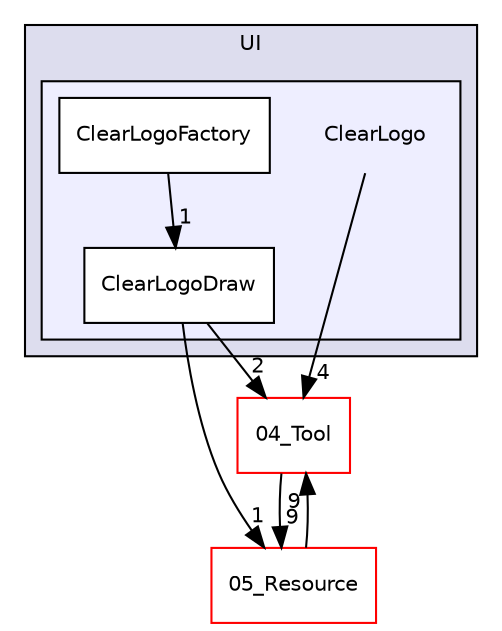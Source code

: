 digraph "C:/HAL/PG関係/03_作成プログラム/03_HAL授業/就職作品/Project/source/03_Object/2D/UI/ClearLogo" {
  compound=true
  node [ fontsize="10", fontname="Helvetica"];
  edge [ labelfontsize="10", labelfontname="Helvetica"];
  subgraph clusterdir_ff402b2aefec1efb71a201303f0e2667 {
    graph [ bgcolor="#ddddee", pencolor="black", label="UI" fontname="Helvetica", fontsize="10", URL="dir_ff402b2aefec1efb71a201303f0e2667.html"]
  subgraph clusterdir_514503a48bf34fcc5ac4dce330aa4095 {
    graph [ bgcolor="#eeeeff", pencolor="black", label="" URL="dir_514503a48bf34fcc5ac4dce330aa4095.html"];
    dir_514503a48bf34fcc5ac4dce330aa4095 [shape=plaintext label="ClearLogo"];
    dir_15b90ab4432c2725075ebfdddca87e71 [shape=box label="ClearLogoDraw" color="black" fillcolor="white" style="filled" URL="dir_15b90ab4432c2725075ebfdddca87e71.html"];
    dir_66bff537f17623208a747646eb929bd0 [shape=box label="ClearLogoFactory" color="black" fillcolor="white" style="filled" URL="dir_66bff537f17623208a747646eb929bd0.html"];
  }
  }
  dir_6e58c436369e4a795ef16d3c489c4702 [shape=box label="05_Resource" fillcolor="white" style="filled" color="red" URL="dir_6e58c436369e4a795ef16d3c489c4702.html"];
  dir_48bb4aacea20c6a8378e1408d864b090 [shape=box label="04_Tool" fillcolor="white" style="filled" color="red" URL="dir_48bb4aacea20c6a8378e1408d864b090.html"];
  dir_6e58c436369e4a795ef16d3c489c4702->dir_48bb4aacea20c6a8378e1408d864b090 [headlabel="9", labeldistance=1.5 headhref="dir_000158_000080.html"];
  dir_66bff537f17623208a747646eb929bd0->dir_15b90ab4432c2725075ebfdddca87e71 [headlabel="1", labeldistance=1.5 headhref="dir_000032_000031.html"];
  dir_514503a48bf34fcc5ac4dce330aa4095->dir_48bb4aacea20c6a8378e1408d864b090 [headlabel="4", labeldistance=1.5 headhref="dir_000030_000080.html"];
  dir_48bb4aacea20c6a8378e1408d864b090->dir_6e58c436369e4a795ef16d3c489c4702 [headlabel="9", labeldistance=1.5 headhref="dir_000080_000158.html"];
  dir_15b90ab4432c2725075ebfdddca87e71->dir_6e58c436369e4a795ef16d3c489c4702 [headlabel="1", labeldistance=1.5 headhref="dir_000031_000158.html"];
  dir_15b90ab4432c2725075ebfdddca87e71->dir_48bb4aacea20c6a8378e1408d864b090 [headlabel="2", labeldistance=1.5 headhref="dir_000031_000080.html"];
}
